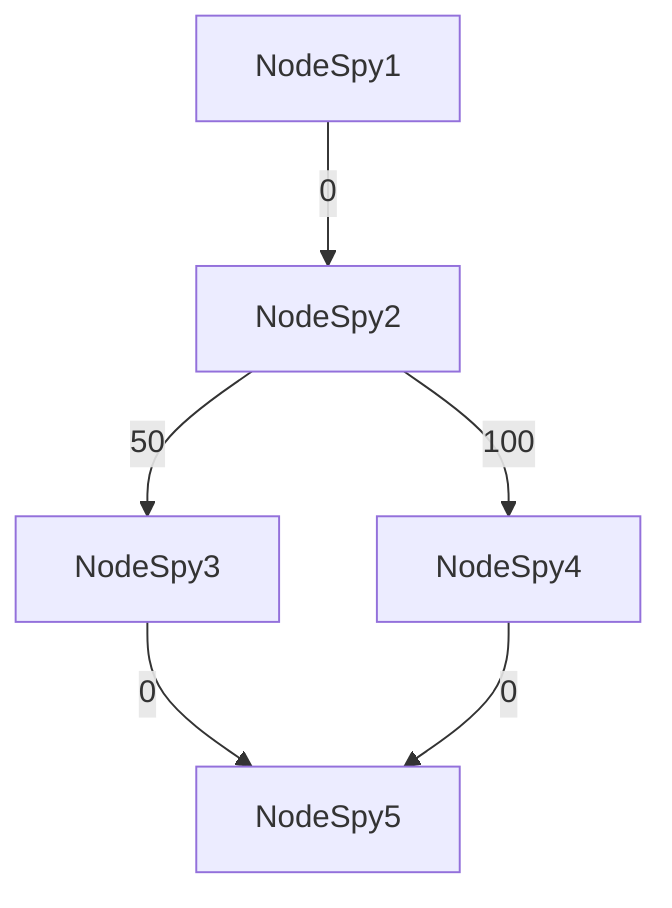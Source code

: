﻿graph TD
NodeSpy1 -->|0| NodeSpy2
NodeSpy2 -->|50| NodeSpy3
NodeSpy2 -->|100| NodeSpy4
NodeSpy3 -->|0| NodeSpy5
NodeSpy4 -->|0| NodeSpy5